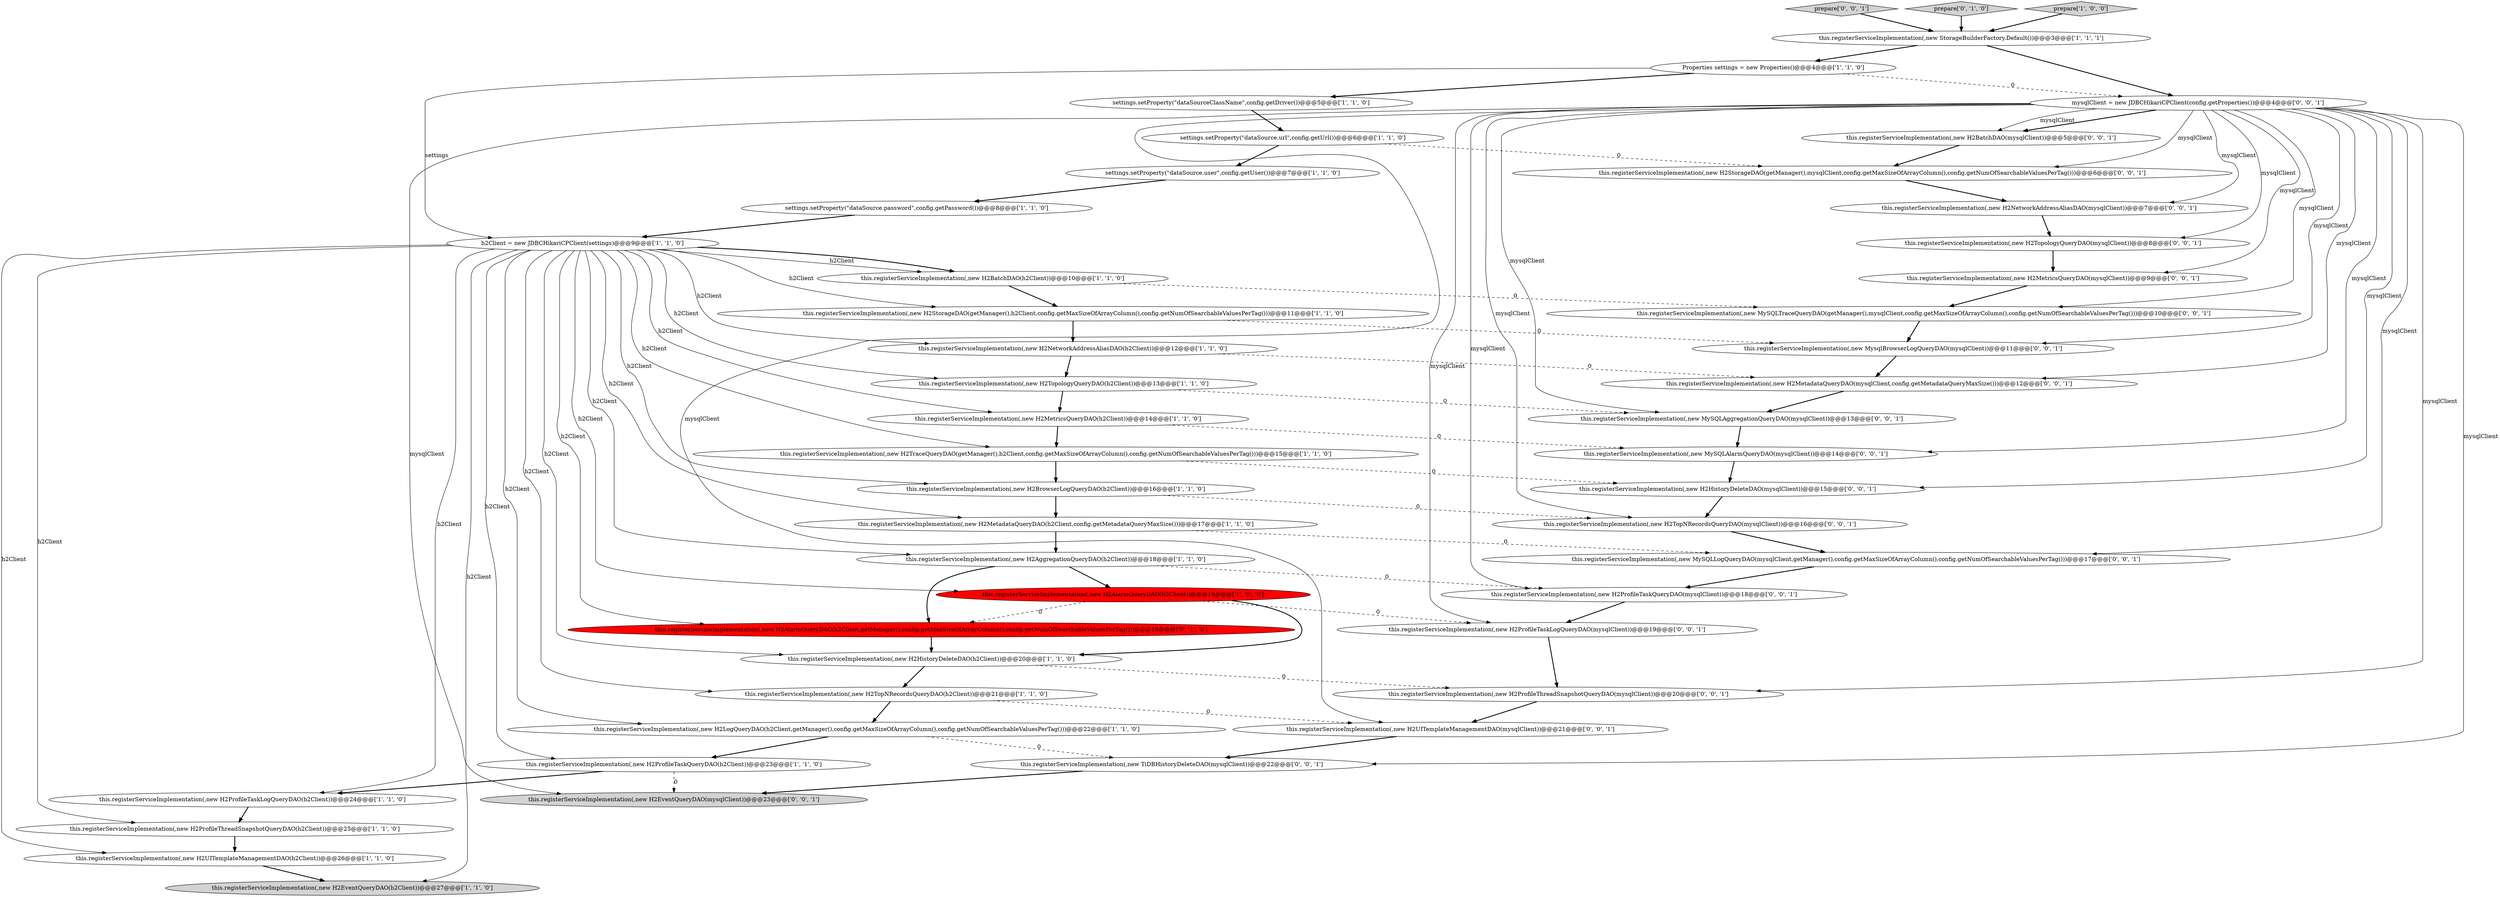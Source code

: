 digraph {
0 [style = filled, label = "settings.setProperty(\"dataSource.password\",config.getPassword())@@@8@@@['1', '1', '0']", fillcolor = white, shape = ellipse image = "AAA0AAABBB1BBB"];
1 [style = filled, label = "this.registerServiceImplementation(,new H2TopNRecordsQueryDAO(h2Client))@@@21@@@['1', '1', '0']", fillcolor = white, shape = ellipse image = "AAA0AAABBB1BBB"];
15 [style = filled, label = "settings.setProperty(\"dataSource.url\",config.getUrl())@@@6@@@['1', '1', '0']", fillcolor = white, shape = ellipse image = "AAA0AAABBB1BBB"];
17 [style = filled, label = "this.registerServiceImplementation(,new StorageBuilderFactory.Default())@@@3@@@['1', '1', '1']", fillcolor = white, shape = ellipse image = "AAA0AAABBB1BBB"];
30 [style = filled, label = "this.registerServiceImplementation(,new MySQLTraceQueryDAO(getManager(),mysqlClient,config.getMaxSizeOfArrayColumn(),config.getNumOfSearchableValuesPerTag()))@@@10@@@['0', '0', '1']", fillcolor = white, shape = ellipse image = "AAA0AAABBB3BBB"];
38 [style = filled, label = "prepare['0', '0', '1']", fillcolor = lightgray, shape = diamond image = "AAA0AAABBB3BBB"];
6 [style = filled, label = "this.registerServiceImplementation(,new H2ProfileThreadSnapshotQueryDAO(h2Client))@@@25@@@['1', '1', '0']", fillcolor = white, shape = ellipse image = "AAA0AAABBB1BBB"];
44 [style = filled, label = "mysqlClient = new JDBCHikariCPClient(config.getProperties())@@@4@@@['0', '0', '1']", fillcolor = white, shape = ellipse image = "AAA0AAABBB3BBB"];
39 [style = filled, label = "this.registerServiceImplementation(,new H2NetworkAddressAliasDAO(mysqlClient))@@@7@@@['0', '0', '1']", fillcolor = white, shape = ellipse image = "AAA0AAABBB3BBB"];
19 [style = filled, label = "this.registerServiceImplementation(,new H2ProfileTaskQueryDAO(h2Client))@@@23@@@['1', '1', '0']", fillcolor = white, shape = ellipse image = "AAA0AAABBB1BBB"];
33 [style = filled, label = "this.registerServiceImplementation(,new H2TopNRecordsQueryDAO(mysqlClient))@@@16@@@['0', '0', '1']", fillcolor = white, shape = ellipse image = "AAA0AAABBB3BBB"];
35 [style = filled, label = "this.registerServiceImplementation(,new H2StorageDAO(getManager(),mysqlClient,config.getMaxSizeOfArrayColumn(),config.getNumOfSearchableValuesPerTag()))@@@6@@@['0', '0', '1']", fillcolor = white, shape = ellipse image = "AAA0AAABBB3BBB"];
47 [style = filled, label = "this.registerServiceImplementation(,new MySQLLogQueryDAO(mysqlClient,getManager(),config.getMaxSizeOfArrayColumn(),config.getNumOfSearchableValuesPerTag()))@@@17@@@['0', '0', '1']", fillcolor = white, shape = ellipse image = "AAA0AAABBB3BBB"];
2 [style = filled, label = "Properties settings = new Properties()@@@4@@@['1', '1', '0']", fillcolor = white, shape = ellipse image = "AAA0AAABBB1BBB"];
7 [style = filled, label = "this.registerServiceImplementation(,new H2ProfileTaskLogQueryDAO(h2Client))@@@24@@@['1', '1', '0']", fillcolor = white, shape = ellipse image = "AAA0AAABBB1BBB"];
25 [style = filled, label = "this.registerServiceImplementation(,new H2LogQueryDAO(h2Client,getManager(),config.getMaxSizeOfArrayColumn(),config.getNumOfSearchableValuesPerTag()))@@@22@@@['1', '1', '0']", fillcolor = white, shape = ellipse image = "AAA0AAABBB1BBB"];
22 [style = filled, label = "this.registerServiceImplementation(,new H2TraceQueryDAO(getManager(),h2Client,config.getMaxSizeOfArrayColumn(),config.getNumOfSearchableValuesPerTag()))@@@15@@@['1', '1', '0']", fillcolor = white, shape = ellipse image = "AAA0AAABBB1BBB"];
24 [style = filled, label = "h2Client = new JDBCHikariCPClient(settings)@@@9@@@['1', '1', '0']", fillcolor = white, shape = ellipse image = "AAA0AAABBB1BBB"];
8 [style = filled, label = "this.registerServiceImplementation(,new H2TopologyQueryDAO(h2Client))@@@13@@@['1', '1', '0']", fillcolor = white, shape = ellipse image = "AAA0AAABBB1BBB"];
10 [style = filled, label = "this.registerServiceImplementation(,new H2NetworkAddressAliasDAO(h2Client))@@@12@@@['1', '1', '0']", fillcolor = white, shape = ellipse image = "AAA0AAABBB1BBB"];
11 [style = filled, label = "settings.setProperty(\"dataSourceClassName\",config.getDriver())@@@5@@@['1', '1', '0']", fillcolor = white, shape = ellipse image = "AAA0AAABBB1BBB"];
32 [style = filled, label = "this.registerServiceImplementation(,new H2MetadataQueryDAO(mysqlClient,config.getMetadataQueryMaxSize()))@@@12@@@['0', '0', '1']", fillcolor = white, shape = ellipse image = "AAA0AAABBB3BBB"];
37 [style = filled, label = "this.registerServiceImplementation(,new H2ProfileThreadSnapshotQueryDAO(mysqlClient))@@@20@@@['0', '0', '1']", fillcolor = white, shape = ellipse image = "AAA0AAABBB3BBB"];
4 [style = filled, label = "this.registerServiceImplementation(,new H2BrowserLogQueryDAO(h2Client))@@@16@@@['1', '1', '0']", fillcolor = white, shape = ellipse image = "AAA0AAABBB1BBB"];
26 [style = filled, label = "this.registerServiceImplementation(,new H2AlarmQueryDAO(h2Client,getManager(),config.getMaxSizeOfArrayColumn(),config.getNumOfSearchableValuesPerTag()))@@@19@@@['0', '1', '0']", fillcolor = red, shape = ellipse image = "AAA1AAABBB2BBB"];
28 [style = filled, label = "this.registerServiceImplementation(,new H2HistoryDeleteDAO(mysqlClient))@@@15@@@['0', '0', '1']", fillcolor = white, shape = ellipse image = "AAA0AAABBB3BBB"];
36 [style = filled, label = "this.registerServiceImplementation(,new MySQLAggregationQueryDAO(mysqlClient))@@@13@@@['0', '0', '1']", fillcolor = white, shape = ellipse image = "AAA0AAABBB3BBB"];
23 [style = filled, label = "this.registerServiceImplementation(,new H2MetricsQueryDAO(h2Client))@@@14@@@['1', '1', '0']", fillcolor = white, shape = ellipse image = "AAA0AAABBB1BBB"];
48 [style = filled, label = "this.registerServiceImplementation(,new H2UITemplateManagementDAO(mysqlClient))@@@21@@@['0', '0', '1']", fillcolor = white, shape = ellipse image = "AAA0AAABBB3BBB"];
27 [style = filled, label = "prepare['0', '1', '0']", fillcolor = lightgray, shape = diamond image = "AAA0AAABBB2BBB"];
40 [style = filled, label = "this.registerServiceImplementation(,new H2TopologyQueryDAO(mysqlClient))@@@8@@@['0', '0', '1']", fillcolor = white, shape = ellipse image = "AAA0AAABBB3BBB"];
3 [style = filled, label = "this.registerServiceImplementation(,new H2BatchDAO(h2Client))@@@10@@@['1', '1', '0']", fillcolor = white, shape = ellipse image = "AAA0AAABBB1BBB"];
14 [style = filled, label = "this.registerServiceImplementation(,new H2UITemplateManagementDAO(h2Client))@@@26@@@['1', '1', '0']", fillcolor = white, shape = ellipse image = "AAA0AAABBB1BBB"];
5 [style = filled, label = "this.registerServiceImplementation(,new H2MetadataQueryDAO(h2Client,config.getMetadataQueryMaxSize()))@@@17@@@['1', '1', '0']", fillcolor = white, shape = ellipse image = "AAA0AAABBB1BBB"];
20 [style = filled, label = "this.registerServiceImplementation(,new H2HistoryDeleteDAO(h2Client))@@@20@@@['1', '1', '0']", fillcolor = white, shape = ellipse image = "AAA0AAABBB1BBB"];
21 [style = filled, label = "settings.setProperty(\"dataSource.user\",config.getUser())@@@7@@@['1', '1', '0']", fillcolor = white, shape = ellipse image = "AAA0AAABBB1BBB"];
42 [style = filled, label = "this.registerServiceImplementation(,new H2ProfileTaskQueryDAO(mysqlClient))@@@18@@@['0', '0', '1']", fillcolor = white, shape = ellipse image = "AAA0AAABBB3BBB"];
9 [style = filled, label = "this.registerServiceImplementation(,new H2EventQueryDAO(h2Client))@@@27@@@['1', '1', '0']", fillcolor = lightgray, shape = ellipse image = "AAA0AAABBB1BBB"];
41 [style = filled, label = "this.registerServiceImplementation(,new H2MetricsQueryDAO(mysqlClient))@@@9@@@['0', '0', '1']", fillcolor = white, shape = ellipse image = "AAA0AAABBB3BBB"];
43 [style = filled, label = "this.registerServiceImplementation(,new H2ProfileTaskLogQueryDAO(mysqlClient))@@@19@@@['0', '0', '1']", fillcolor = white, shape = ellipse image = "AAA0AAABBB3BBB"];
29 [style = filled, label = "this.registerServiceImplementation(,new MySQLAlarmQueryDAO(mysqlClient))@@@14@@@['0', '0', '1']", fillcolor = white, shape = ellipse image = "AAA0AAABBB3BBB"];
12 [style = filled, label = "this.registerServiceImplementation(,new H2AggregationQueryDAO(h2Client))@@@18@@@['1', '1', '0']", fillcolor = white, shape = ellipse image = "AAA0AAABBB1BBB"];
45 [style = filled, label = "this.registerServiceImplementation(,new TiDBHistoryDeleteDAO(mysqlClient))@@@22@@@['0', '0', '1']", fillcolor = white, shape = ellipse image = "AAA0AAABBB3BBB"];
13 [style = filled, label = "this.registerServiceImplementation(,new H2AlarmQueryDAO(h2Client))@@@19@@@['1', '0', '0']", fillcolor = red, shape = ellipse image = "AAA1AAABBB1BBB"];
31 [style = filled, label = "this.registerServiceImplementation(,new MysqlBrowserLogQueryDAO(mysqlClient))@@@11@@@['0', '0', '1']", fillcolor = white, shape = ellipse image = "AAA0AAABBB3BBB"];
18 [style = filled, label = "this.registerServiceImplementation(,new H2StorageDAO(getManager(),h2Client,config.getMaxSizeOfArrayColumn(),config.getNumOfSearchableValuesPerTag()))@@@11@@@['1', '1', '0']", fillcolor = white, shape = ellipse image = "AAA0AAABBB1BBB"];
16 [style = filled, label = "prepare['1', '0', '0']", fillcolor = lightgray, shape = diamond image = "AAA0AAABBB1BBB"];
34 [style = filled, label = "this.registerServiceImplementation(,new H2EventQueryDAO(mysqlClient))@@@23@@@['0', '0', '1']", fillcolor = lightgray, shape = ellipse image = "AAA0AAABBB3BBB"];
46 [style = filled, label = "this.registerServiceImplementation(,new H2BatchDAO(mysqlClient))@@@5@@@['0', '0', '1']", fillcolor = white, shape = ellipse image = "AAA0AAABBB3BBB"];
44->35 [style = solid, label="mysqlClient"];
24->18 [style = solid, label="h2Client"];
44->36 [style = solid, label="mysqlClient"];
15->21 [style = bold, label=""];
36->29 [style = bold, label=""];
24->3 [style = solid, label="h2Client"];
44->37 [style = solid, label="mysqlClient"];
20->37 [style = dashed, label="0"];
4->33 [style = dashed, label="0"];
44->40 [style = solid, label="mysqlClient"];
22->4 [style = bold, label=""];
3->18 [style = bold, label=""];
24->19 [style = solid, label="h2Client"];
44->46 [style = bold, label=""];
19->34 [style = dashed, label="0"];
23->22 [style = bold, label=""];
10->8 [style = bold, label=""];
10->32 [style = dashed, label="0"];
0->24 [style = bold, label=""];
37->48 [style = bold, label=""];
24->10 [style = solid, label="h2Client"];
24->26 [style = solid, label="h2Client"];
25->19 [style = bold, label=""];
27->17 [style = bold, label=""];
44->47 [style = solid, label="mysqlClient"];
14->9 [style = bold, label=""];
17->44 [style = bold, label=""];
44->39 [style = solid, label="mysqlClient"];
44->46 [style = solid, label="mysqlClient"];
8->23 [style = bold, label=""];
21->0 [style = bold, label=""];
24->5 [style = solid, label="h2Client"];
1->48 [style = dashed, label="0"];
24->12 [style = solid, label="h2Client"];
24->4 [style = solid, label="h2Client"];
44->48 [style = solid, label="mysqlClient"];
44->33 [style = solid, label="mysqlClient"];
16->17 [style = bold, label=""];
44->41 [style = solid, label="mysqlClient"];
13->26 [style = dashed, label="0"];
44->32 [style = solid, label="mysqlClient"];
24->23 [style = solid, label="h2Client"];
41->30 [style = bold, label=""];
17->2 [style = bold, label=""];
33->47 [style = bold, label=""];
22->28 [style = dashed, label="0"];
44->28 [style = solid, label="mysqlClient"];
7->6 [style = bold, label=""];
32->36 [style = bold, label=""];
24->25 [style = solid, label="h2Client"];
44->29 [style = solid, label="mysqlClient"];
38->17 [style = bold, label=""];
18->31 [style = dashed, label="0"];
24->3 [style = bold, label=""];
26->20 [style = bold, label=""];
24->6 [style = solid, label="h2Client"];
3->30 [style = dashed, label="0"];
13->43 [style = dashed, label="0"];
47->42 [style = bold, label=""];
31->32 [style = bold, label=""];
35->39 [style = bold, label=""];
20->1 [style = bold, label=""];
8->36 [style = dashed, label="0"];
44->31 [style = solid, label="mysqlClient"];
2->24 [style = solid, label="settings"];
15->35 [style = dashed, label="0"];
12->13 [style = bold, label=""];
12->42 [style = dashed, label="0"];
18->10 [style = bold, label=""];
30->31 [style = bold, label=""];
39->40 [style = bold, label=""];
25->45 [style = dashed, label="0"];
44->30 [style = solid, label="mysqlClient"];
46->35 [style = bold, label=""];
24->20 [style = solid, label="h2Client"];
24->8 [style = solid, label="h2Client"];
4->5 [style = bold, label=""];
1->25 [style = bold, label=""];
2->11 [style = bold, label=""];
42->43 [style = bold, label=""];
24->7 [style = solid, label="h2Client"];
24->14 [style = solid, label="h2Client"];
5->47 [style = dashed, label="0"];
44->34 [style = solid, label="mysqlClient"];
24->9 [style = solid, label="h2Client"];
24->1 [style = solid, label="h2Client"];
24->13 [style = solid, label="h2Client"];
12->26 [style = bold, label=""];
43->37 [style = bold, label=""];
23->29 [style = dashed, label="0"];
24->22 [style = solid, label="h2Client"];
11->15 [style = bold, label=""];
29->28 [style = bold, label=""];
6->14 [style = bold, label=""];
44->42 [style = solid, label="mysqlClient"];
48->45 [style = bold, label=""];
28->33 [style = bold, label=""];
5->12 [style = bold, label=""];
44->43 [style = solid, label="mysqlClient"];
44->45 [style = solid, label="mysqlClient"];
40->41 [style = bold, label=""];
19->7 [style = bold, label=""];
45->34 [style = bold, label=""];
2->44 [style = dashed, label="0"];
13->20 [style = bold, label=""];
}
